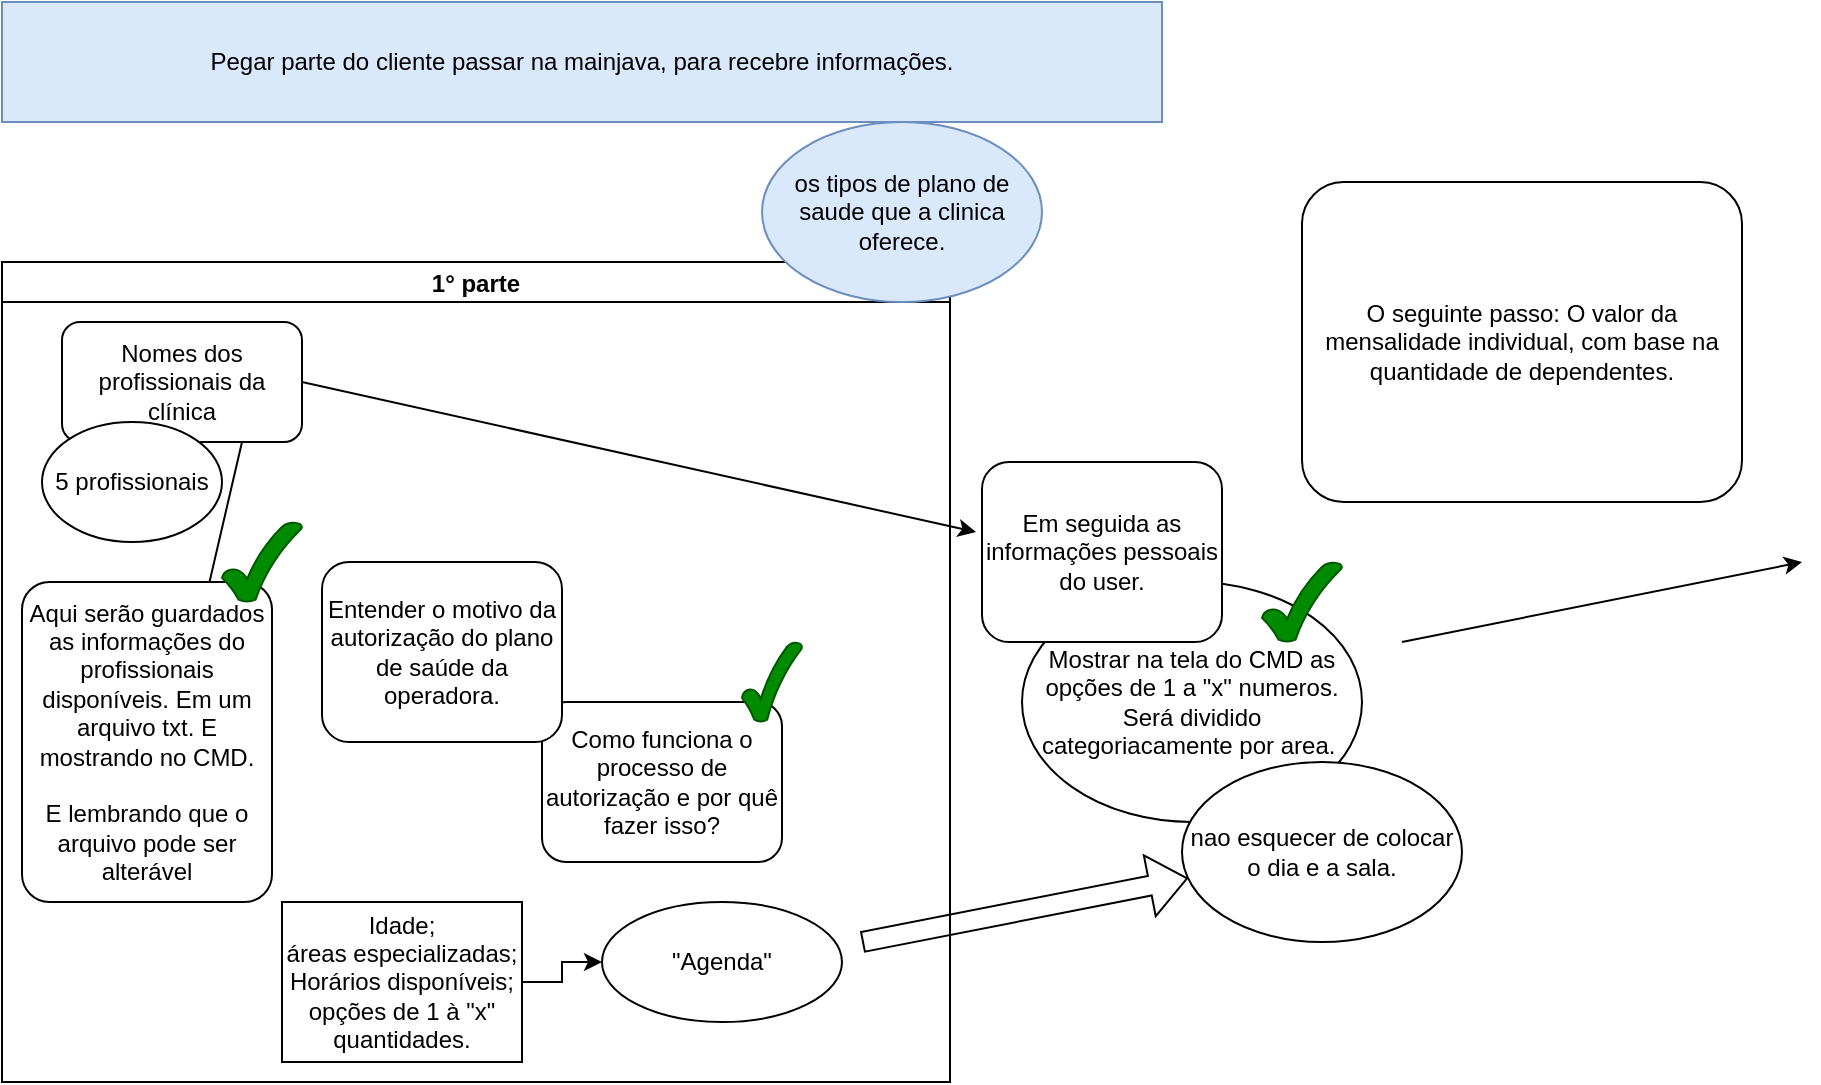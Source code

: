 <mxfile version="17.4.6" type="device"><diagram id="VU-xhA83R99JAOU7-7mK" name="Page-1"><mxGraphModel dx="1108" dy="1706" grid="1" gridSize="10" guides="1" tooltips="1" connect="1" arrows="1" fold="1" page="1" pageScale="1" pageWidth="827" pageHeight="1169" math="0" shadow="0"><root><mxCell id="0"/><mxCell id="1" parent="0"/><mxCell id="zC4JVVnbjr2fg3_URN6T-1" value="Nomes dos profissionais da clínica" style="rounded=1;whiteSpace=wrap;html=1;" parent="1" vertex="1"><mxGeometry x="30" y="20" width="120" height="60" as="geometry"/></mxCell><mxCell id="zC4JVVnbjr2fg3_URN6T-2" value="5 profissionais" style="ellipse;whiteSpace=wrap;html=1;" parent="1" vertex="1"><mxGeometry x="20" y="70" width="90" height="60" as="geometry"/></mxCell><mxCell id="zC4JVVnbjr2fg3_URN6T-6" value="" style="endArrow=none;html=1;rounded=0;entryX=0.75;entryY=1;entryDx=0;entryDy=0;exitX=0.75;exitY=0;exitDx=0;exitDy=0;" parent="1" source="zC4JVVnbjr2fg3_URN6T-3" target="zC4JVVnbjr2fg3_URN6T-1" edge="1"><mxGeometry width="50" height="50" relative="1" as="geometry"><mxPoint x="390" y="270" as="sourcePoint"/><mxPoint x="440" y="220" as="targetPoint"/></mxGeometry></mxCell><mxCell id="zC4JVVnbjr2fg3_URN6T-8" value="Como funciona o processo de autorização e por quê fazer isso?" style="rounded=1;whiteSpace=wrap;html=1;" parent="1" vertex="1"><mxGeometry x="270" y="210" width="120" height="80" as="geometry"/></mxCell><mxCell id="zC4JVVnbjr2fg3_URN6T-10" value="" style="endArrow=classic;html=1;rounded=0;exitX=1;exitY=0.5;exitDx=0;exitDy=0;entryX=-0.025;entryY=0.389;entryDx=0;entryDy=0;entryPerimeter=0;" parent="1" source="zC4JVVnbjr2fg3_URN6T-1" target="s5g5sr7_s0TxCVdBEX6Y-3" edge="1"><mxGeometry width="50" height="50" relative="1" as="geometry"><mxPoint x="390" y="220" as="sourcePoint"/><mxPoint x="470" y="130" as="targetPoint"/></mxGeometry></mxCell><mxCell id="zC4JVVnbjr2fg3_URN6T-11" value="1° parte" style="swimlane;startSize=20;" parent="1" vertex="1"><mxGeometry y="-10" width="474" height="410" as="geometry"><mxRectangle width="80" height="20" as="alternateBounds"/></mxGeometry></mxCell><mxCell id="zC4JVVnbjr2fg3_URN6T-7" value="Idade;&lt;br&gt;áreas especializadas;&lt;br&gt;Horários disponíveis;&lt;br&gt;opções de 1 à &quot;x&quot; quantidades." style="rounded=0;whiteSpace=wrap;html=1;" parent="zC4JVVnbjr2fg3_URN6T-11" vertex="1"><mxGeometry x="140" y="320" width="120" height="80" as="geometry"/></mxCell><mxCell id="zC4JVVnbjr2fg3_URN6T-13" value="&quot;Agenda&quot;" style="ellipse;whiteSpace=wrap;html=1;rounded=0;" parent="zC4JVVnbjr2fg3_URN6T-11" vertex="1"><mxGeometry x="300" y="320" width="120" height="60" as="geometry"/></mxCell><mxCell id="zC4JVVnbjr2fg3_URN6T-14" value="" style="edgeStyle=orthogonalEdgeStyle;rounded=0;orthogonalLoop=1;jettySize=auto;html=1;" parent="zC4JVVnbjr2fg3_URN6T-11" source="zC4JVVnbjr2fg3_URN6T-7" target="zC4JVVnbjr2fg3_URN6T-13" edge="1"><mxGeometry relative="1" as="geometry"/></mxCell><mxCell id="zC4JVVnbjr2fg3_URN6T-3" value="Aqui serão guardados as informações do profissionais disponíveis. Em um arquivo txt. E mostrando no CMD.&lt;br&gt;&lt;br&gt;E lembrando que o arquivo pode ser alterável" style="rounded=1;whiteSpace=wrap;html=1;arcSize=11;" parent="zC4JVVnbjr2fg3_URN6T-11" vertex="1"><mxGeometry x="10" y="160" width="125" height="160" as="geometry"/></mxCell><mxCell id="s5g5sr7_s0TxCVdBEX6Y-1" value="" style="verticalLabelPosition=bottom;verticalAlign=top;html=1;shape=mxgraph.basic.tick;fillColor=#008a00;strokeColor=#005700;fontColor=#ffffff;" parent="zC4JVVnbjr2fg3_URN6T-11" vertex="1"><mxGeometry x="110" y="130" width="40" height="40" as="geometry"/></mxCell><mxCell id="RhpIe1l71dNbxTt75SAK-6" value="" style="shape=flexArrow;endArrow=classic;html=1;rounded=0;" edge="1" parent="zC4JVVnbjr2fg3_URN6T-11" target="RhpIe1l71dNbxTt75SAK-4"><mxGeometry width="50" height="50" relative="1" as="geometry"><mxPoint x="430" y="340" as="sourcePoint"/><mxPoint x="490" y="310" as="targetPoint"/></mxGeometry></mxCell><mxCell id="zC4JVVnbjr2fg3_URN6T-5" value="Entender o motivo da autorização do plano de saúde da operadora." style="rounded=1;whiteSpace=wrap;html=1;" parent="zC4JVVnbjr2fg3_URN6T-11" vertex="1"><mxGeometry x="160" y="150" width="120" height="90" as="geometry"/></mxCell><mxCell id="zC4JVVnbjr2fg3_URN6T-12" value="" style="verticalLabelPosition=bottom;verticalAlign=top;html=1;shape=mxgraph.basic.tick;fillColor=#008a00;fontColor=#ffffff;strokeColor=#005700;" parent="1" vertex="1"><mxGeometry x="370" y="180" width="30" height="40" as="geometry"/></mxCell><mxCell id="s5g5sr7_s0TxCVdBEX6Y-2" value="Mostrar na tela do CMD as opções de 1 a &quot;x&quot; numeros.&lt;br&gt;Será dividido categoriacamente por area.&amp;nbsp;" style="ellipse;whiteSpace=wrap;html=1;" parent="1" vertex="1"><mxGeometry x="510" y="150" width="170" height="120" as="geometry"/></mxCell><mxCell id="s5g5sr7_s0TxCVdBEX6Y-3" value="Em seguida as informações pessoais do user." style="rounded=1;whiteSpace=wrap;html=1;" parent="1" vertex="1"><mxGeometry x="490" y="90" width="120" height="90" as="geometry"/></mxCell><mxCell id="s5g5sr7_s0TxCVdBEX6Y-4" value="Pegar parte do cliente passar na mainjava, para recebre informações." style="rounded=0;whiteSpace=wrap;html=1;fillColor=#dae8fc;strokeColor=#6c8ebf;" parent="1" vertex="1"><mxGeometry y="-140" width="580" height="60" as="geometry"/></mxCell><mxCell id="RhpIe1l71dNbxTt75SAK-1" value="os tipos de plano de saude que a clinica oferece." style="ellipse;whiteSpace=wrap;html=1;fillColor=#dae8fc;strokeColor=#6c8ebf;" vertex="1" parent="1"><mxGeometry x="380" y="-80" width="140" height="90" as="geometry"/></mxCell><mxCell id="RhpIe1l71dNbxTt75SAK-2" value="" style="verticalLabelPosition=bottom;verticalAlign=top;html=1;shape=mxgraph.basic.tick;fillColor=#008a00;strokeColor=#005700;fontColor=#ffffff;" vertex="1" parent="1"><mxGeometry x="630" y="140" width="40" height="40" as="geometry"/></mxCell><mxCell id="RhpIe1l71dNbxTt75SAK-3" value="O seguinte passo: O valor da mensalidade individual, com base na quantidade de dependentes." style="rounded=1;whiteSpace=wrap;html=1;arcSize=13;" vertex="1" parent="1"><mxGeometry x="650" y="-50" width="220" height="160" as="geometry"/></mxCell><mxCell id="RhpIe1l71dNbxTt75SAK-5" value="" style="endArrow=classic;html=1;rounded=0;" edge="1" parent="1"><mxGeometry width="50" height="50" relative="1" as="geometry"><mxPoint x="700" y="180" as="sourcePoint"/><mxPoint x="900" y="140" as="targetPoint"/></mxGeometry></mxCell><mxCell id="RhpIe1l71dNbxTt75SAK-4" value="nao esquecer de colocar o dia e a sala." style="ellipse;whiteSpace=wrap;html=1;" vertex="1" parent="1"><mxGeometry x="590" y="240" width="140" height="90" as="geometry"/></mxCell></root></mxGraphModel></diagram></mxfile>